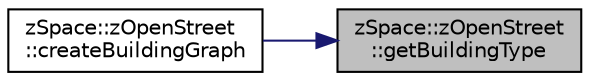 digraph "zSpace::zOpenStreet::getBuildingType"
{
 // LATEX_PDF_SIZE
  edge [fontname="Helvetica",fontsize="10",labelfontname="Helvetica",labelfontsize="10"];
  node [fontname="Helvetica",fontsize="10",shape=record];
  rankdir="RL";
  Node68 [label="zSpace::zOpenStreet\l::getBuildingType",height=0.2,width=0.4,color="black", fillcolor="grey75", style="filled", fontcolor="black",tooltip="This method gets the street type from the OSM data for the given wayId if it corresponds to a street."];
  Node68 -> Node69 [dir="back",color="midnightblue",fontsize="10",style="solid",fontname="Helvetica"];
  Node69 [label="zSpace::zOpenStreet\l::createBuildingGraph",height=0.2,width=0.4,color="black", fillcolor="white", style="filled",URL="$classz_space_1_1z_open_street.html#a1c815f333ca41c75227a60c76db85884",tooltip="This method creates the building graph from the OSM data."];
}
